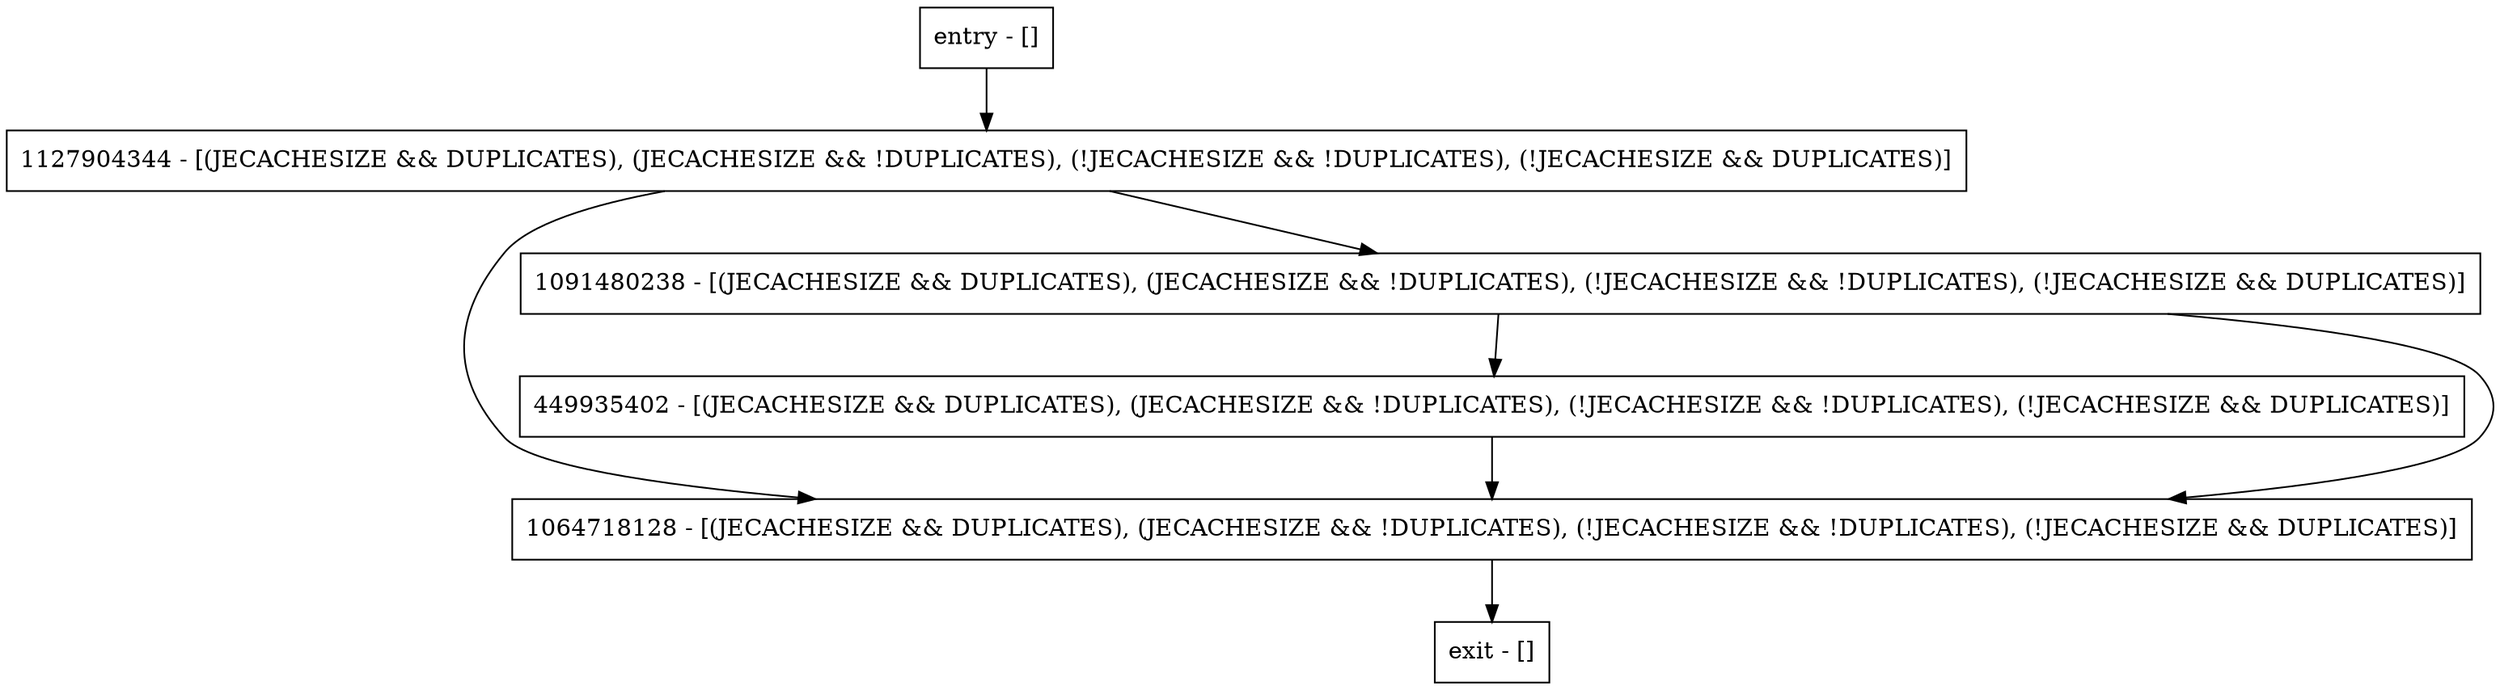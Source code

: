 digraph checkReplicaWrite {
node [shape=record];
entry [label="entry - []"];
exit [label="exit - []"];
1127904344 [label="1127904344 - [(JECACHESIZE && DUPLICATES), (JECACHESIZE && !DUPLICATES), (!JECACHESIZE && !DUPLICATES), (!JECACHESIZE && DUPLICATES)]"];
449935402 [label="449935402 - [(JECACHESIZE && DUPLICATES), (JECACHESIZE && !DUPLICATES), (!JECACHESIZE && !DUPLICATES), (!JECACHESIZE && DUPLICATES)]"];
1064718128 [label="1064718128 - [(JECACHESIZE && DUPLICATES), (JECACHESIZE && !DUPLICATES), (!JECACHESIZE && !DUPLICATES), (!JECACHESIZE && DUPLICATES)]"];
1091480238 [label="1091480238 - [(JECACHESIZE && DUPLICATES), (JECACHESIZE && !DUPLICATES), (!JECACHESIZE && !DUPLICATES), (!JECACHESIZE && DUPLICATES)]"];
entry;
exit;
entry -> 1127904344;
1127904344 -> 1064718128;
1127904344 -> 1091480238;
449935402 -> 1064718128;
1064718128 -> exit;
1091480238 -> 449935402;
1091480238 -> 1064718128;
}

